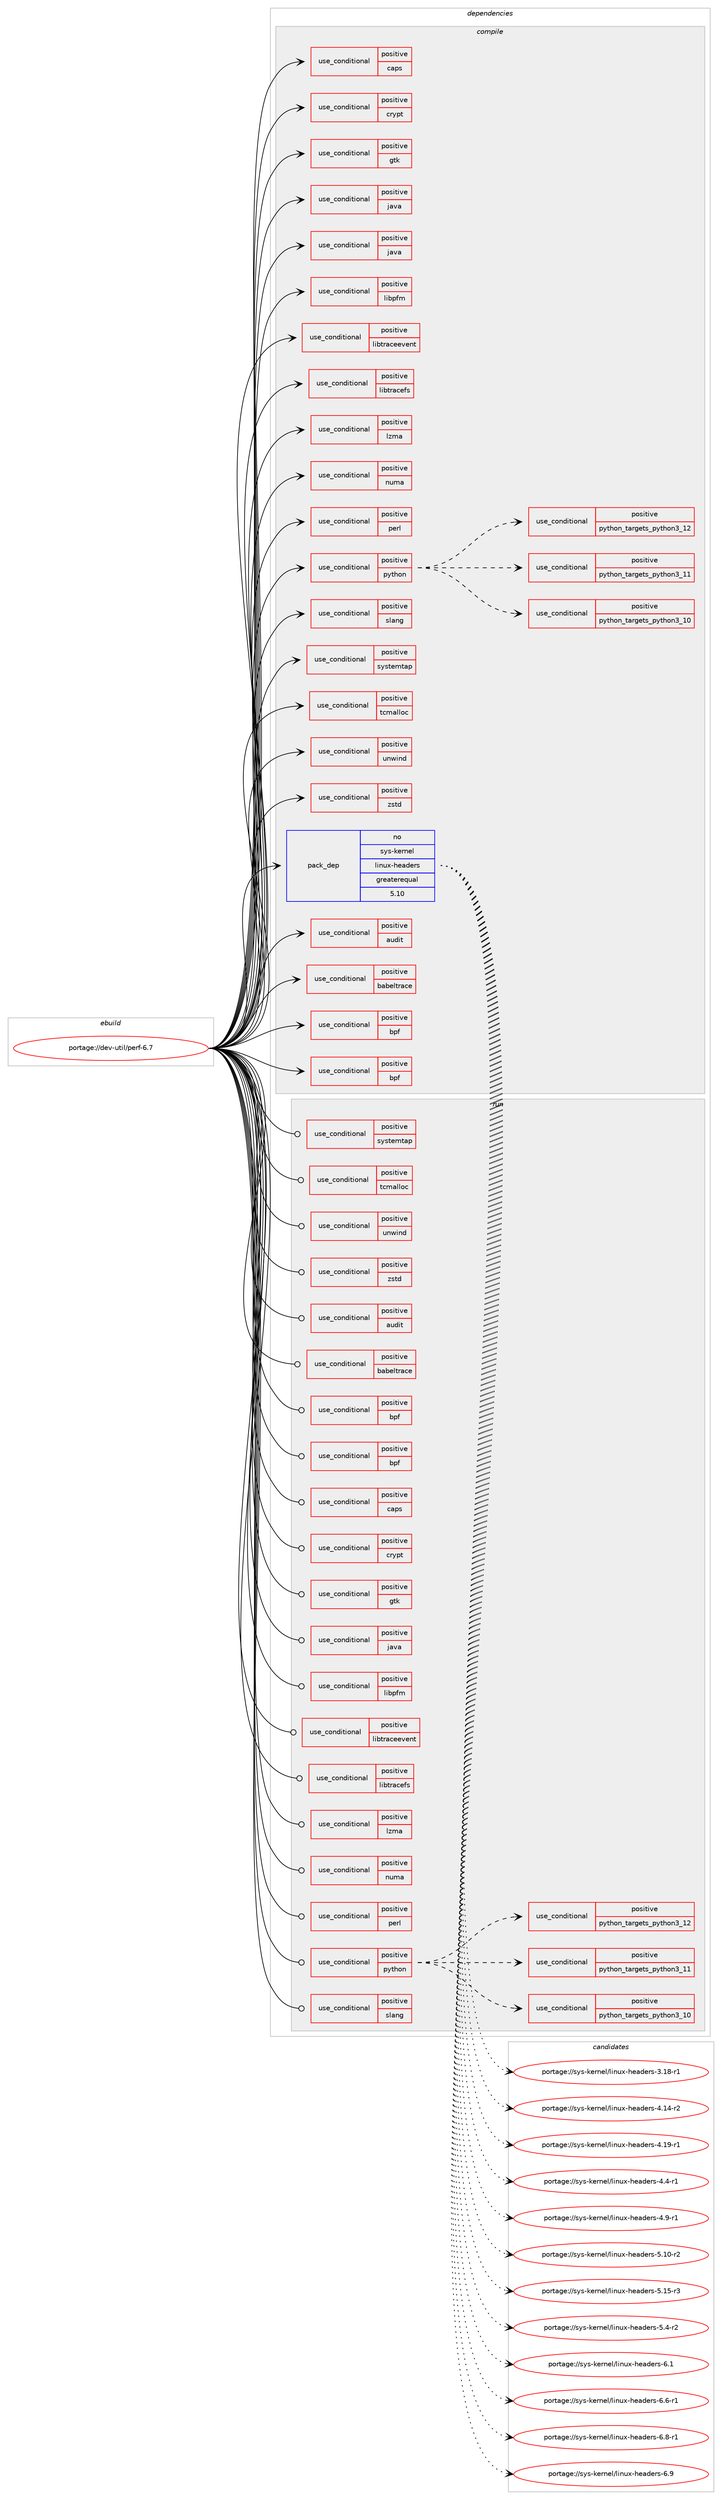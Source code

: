 digraph prolog {

# *************
# Graph options
# *************

newrank=true;
concentrate=true;
compound=true;
graph [rankdir=LR,fontname=Helvetica,fontsize=10,ranksep=1.5];#, ranksep=2.5, nodesep=0.2];
edge  [arrowhead=vee];
node  [fontname=Helvetica,fontsize=10];

# **********
# The ebuild
# **********

subgraph cluster_leftcol {
color=gray;
rank=same;
label=<<i>ebuild</i>>;
id [label="portage://dev-util/perf-6.7", color=red, width=4, href="../dev-util/perf-6.7.svg"];
}

# ****************
# The dependencies
# ****************

subgraph cluster_midcol {
color=gray;
label=<<i>dependencies</i>>;
subgraph cluster_compile {
fillcolor="#eeeeee";
style=filled;
label=<<i>compile</i>>;
subgraph cond59903 {
dependency111435 [label=<<TABLE BORDER="0" CELLBORDER="1" CELLSPACING="0" CELLPADDING="4"><TR><TD ROWSPAN="3" CELLPADDING="10">use_conditional</TD></TR><TR><TD>positive</TD></TR><TR><TD>audit</TD></TR></TABLE>>, shape=none, color=red];
# *** BEGIN UNKNOWN DEPENDENCY TYPE (TODO) ***
# dependency111435 -> package_dependency(portage://dev-util/perf-6.7,install,no,sys-process,audit,none,[,,],[],[])
# *** END UNKNOWN DEPENDENCY TYPE (TODO) ***

}
id:e -> dependency111435:w [weight=20,style="solid",arrowhead="vee"];
subgraph cond59904 {
dependency111436 [label=<<TABLE BORDER="0" CELLBORDER="1" CELLSPACING="0" CELLPADDING="4"><TR><TD ROWSPAN="3" CELLPADDING="10">use_conditional</TD></TR><TR><TD>positive</TD></TR><TR><TD>babeltrace</TD></TR></TABLE>>, shape=none, color=red];
# *** BEGIN UNKNOWN DEPENDENCY TYPE (TODO) ***
# dependency111436 -> package_dependency(portage://dev-util/perf-6.7,install,no,dev-util,babeltrace,none,[,,],[slot(0),subslot(1)],[])
# *** END UNKNOWN DEPENDENCY TYPE (TODO) ***

}
id:e -> dependency111436:w [weight=20,style="solid",arrowhead="vee"];
subgraph cond59905 {
dependency111437 [label=<<TABLE BORDER="0" CELLBORDER="1" CELLSPACING="0" CELLPADDING="4"><TR><TD ROWSPAN="3" CELLPADDING="10">use_conditional</TD></TR><TR><TD>positive</TD></TR><TR><TD>bpf</TD></TR></TABLE>>, shape=none, color=red];
# *** BEGIN UNKNOWN DEPENDENCY TYPE (TODO) ***
# dependency111437 -> package_dependency(portage://dev-util/perf-6.7,install,no,dev-libs,libbpf,none,[,,],[],[])
# *** END UNKNOWN DEPENDENCY TYPE (TODO) ***

# *** BEGIN UNKNOWN DEPENDENCY TYPE (TODO) ***
# dependency111437 -> package_dependency(portage://dev-util/perf-6.7,install,no,dev-util,bpftool,none,[,,],[],[])
# *** END UNKNOWN DEPENDENCY TYPE (TODO) ***

# *** BEGIN UNKNOWN DEPENDENCY TYPE (TODO) ***
# dependency111437 -> package_dependency(portage://dev-util/perf-6.7,install,no,dev-util,pahole,none,[,,],[],[])
# *** END UNKNOWN DEPENDENCY TYPE (TODO) ***

}
id:e -> dependency111437:w [weight=20,style="solid",arrowhead="vee"];
subgraph cond59906 {
dependency111438 [label=<<TABLE BORDER="0" CELLBORDER="1" CELLSPACING="0" CELLPADDING="4"><TR><TD ROWSPAN="3" CELLPADDING="10">use_conditional</TD></TR><TR><TD>positive</TD></TR><TR><TD>bpf</TD></TR></TABLE>>, shape=none, color=red];
# *** BEGIN UNKNOWN DEPENDENCY TYPE (TODO) ***
# dependency111438 -> package_dependency(portage://dev-util/perf-6.7,install,no,sys-devel,clang,none,[,,],any_same_slot,[])
# *** END UNKNOWN DEPENDENCY TYPE (TODO) ***

# *** BEGIN UNKNOWN DEPENDENCY TYPE (TODO) ***
# dependency111438 -> package_dependency(portage://dev-util/perf-6.7,install,no,sys-devel,llvm,none,[,,],any_same_slot,[])
# *** END UNKNOWN DEPENDENCY TYPE (TODO) ***

}
id:e -> dependency111438:w [weight=20,style="solid",arrowhead="vee"];
subgraph cond59907 {
dependency111439 [label=<<TABLE BORDER="0" CELLBORDER="1" CELLSPACING="0" CELLPADDING="4"><TR><TD ROWSPAN="3" CELLPADDING="10">use_conditional</TD></TR><TR><TD>positive</TD></TR><TR><TD>caps</TD></TR></TABLE>>, shape=none, color=red];
# *** BEGIN UNKNOWN DEPENDENCY TYPE (TODO) ***
# dependency111439 -> package_dependency(portage://dev-util/perf-6.7,install,no,sys-libs,libcap,none,[,,],[],[])
# *** END UNKNOWN DEPENDENCY TYPE (TODO) ***

}
id:e -> dependency111439:w [weight=20,style="solid",arrowhead="vee"];
subgraph cond59908 {
dependency111440 [label=<<TABLE BORDER="0" CELLBORDER="1" CELLSPACING="0" CELLPADDING="4"><TR><TD ROWSPAN="3" CELLPADDING="10">use_conditional</TD></TR><TR><TD>positive</TD></TR><TR><TD>crypt</TD></TR></TABLE>>, shape=none, color=red];
# *** BEGIN UNKNOWN DEPENDENCY TYPE (TODO) ***
# dependency111440 -> package_dependency(portage://dev-util/perf-6.7,install,no,dev-libs,openssl,none,[,,],any_same_slot,[])
# *** END UNKNOWN DEPENDENCY TYPE (TODO) ***

}
id:e -> dependency111440:w [weight=20,style="solid",arrowhead="vee"];
subgraph cond59909 {
dependency111441 [label=<<TABLE BORDER="0" CELLBORDER="1" CELLSPACING="0" CELLPADDING="4"><TR><TD ROWSPAN="3" CELLPADDING="10">use_conditional</TD></TR><TR><TD>positive</TD></TR><TR><TD>gtk</TD></TR></TABLE>>, shape=none, color=red];
# *** BEGIN UNKNOWN DEPENDENCY TYPE (TODO) ***
# dependency111441 -> package_dependency(portage://dev-util/perf-6.7,install,no,x11-libs,gtk+,none,[,,],[slot(2)],[])
# *** END UNKNOWN DEPENDENCY TYPE (TODO) ***

}
id:e -> dependency111441:w [weight=20,style="solid",arrowhead="vee"];
subgraph cond59910 {
dependency111442 [label=<<TABLE BORDER="0" CELLBORDER="1" CELLSPACING="0" CELLPADDING="4"><TR><TD ROWSPAN="3" CELLPADDING="10">use_conditional</TD></TR><TR><TD>positive</TD></TR><TR><TD>java</TD></TR></TABLE>>, shape=none, color=red];
# *** BEGIN UNKNOWN DEPENDENCY TYPE (TODO) ***
# dependency111442 -> package_dependency(portage://dev-util/perf-6.7,install,no,virtual,jdk,none,[,,],[],[])
# *** END UNKNOWN DEPENDENCY TYPE (TODO) ***

}
id:e -> dependency111442:w [weight=20,style="solid",arrowhead="vee"];
subgraph cond59911 {
dependency111443 [label=<<TABLE BORDER="0" CELLBORDER="1" CELLSPACING="0" CELLPADDING="4"><TR><TD ROWSPAN="3" CELLPADDING="10">use_conditional</TD></TR><TR><TD>positive</TD></TR><TR><TD>java</TD></TR></TABLE>>, shape=none, color=red];
# *** BEGIN UNKNOWN DEPENDENCY TYPE (TODO) ***
# dependency111443 -> package_dependency(portage://dev-util/perf-6.7,install,no,virtual,jre,none,[,,],any_different_slot,[])
# *** END UNKNOWN DEPENDENCY TYPE (TODO) ***

}
id:e -> dependency111443:w [weight=20,style="solid",arrowhead="vee"];
subgraph cond59912 {
dependency111444 [label=<<TABLE BORDER="0" CELLBORDER="1" CELLSPACING="0" CELLPADDING="4"><TR><TD ROWSPAN="3" CELLPADDING="10">use_conditional</TD></TR><TR><TD>positive</TD></TR><TR><TD>libpfm</TD></TR></TABLE>>, shape=none, color=red];
# *** BEGIN UNKNOWN DEPENDENCY TYPE (TODO) ***
# dependency111444 -> package_dependency(portage://dev-util/perf-6.7,install,no,dev-libs,libpfm,none,[,,],any_same_slot,[])
# *** END UNKNOWN DEPENDENCY TYPE (TODO) ***

}
id:e -> dependency111444:w [weight=20,style="solid",arrowhead="vee"];
subgraph cond59913 {
dependency111445 [label=<<TABLE BORDER="0" CELLBORDER="1" CELLSPACING="0" CELLPADDING="4"><TR><TD ROWSPAN="3" CELLPADDING="10">use_conditional</TD></TR><TR><TD>positive</TD></TR><TR><TD>libtraceevent</TD></TR></TABLE>>, shape=none, color=red];
# *** BEGIN UNKNOWN DEPENDENCY TYPE (TODO) ***
# dependency111445 -> package_dependency(portage://dev-util/perf-6.7,install,no,dev-libs,libtraceevent,none,[,,],[],[])
# *** END UNKNOWN DEPENDENCY TYPE (TODO) ***

}
id:e -> dependency111445:w [weight=20,style="solid",arrowhead="vee"];
subgraph cond59914 {
dependency111446 [label=<<TABLE BORDER="0" CELLBORDER="1" CELLSPACING="0" CELLPADDING="4"><TR><TD ROWSPAN="3" CELLPADDING="10">use_conditional</TD></TR><TR><TD>positive</TD></TR><TR><TD>libtracefs</TD></TR></TABLE>>, shape=none, color=red];
# *** BEGIN UNKNOWN DEPENDENCY TYPE (TODO) ***
# dependency111446 -> package_dependency(portage://dev-util/perf-6.7,install,no,dev-libs,libtracefs,none,[,,],[],[])
# *** END UNKNOWN DEPENDENCY TYPE (TODO) ***

}
id:e -> dependency111446:w [weight=20,style="solid",arrowhead="vee"];
subgraph cond59915 {
dependency111447 [label=<<TABLE BORDER="0" CELLBORDER="1" CELLSPACING="0" CELLPADDING="4"><TR><TD ROWSPAN="3" CELLPADDING="10">use_conditional</TD></TR><TR><TD>positive</TD></TR><TR><TD>lzma</TD></TR></TABLE>>, shape=none, color=red];
# *** BEGIN UNKNOWN DEPENDENCY TYPE (TODO) ***
# dependency111447 -> package_dependency(portage://dev-util/perf-6.7,install,no,app-arch,xz-utils,none,[,,],[],[])
# *** END UNKNOWN DEPENDENCY TYPE (TODO) ***

}
id:e -> dependency111447:w [weight=20,style="solid",arrowhead="vee"];
subgraph cond59916 {
dependency111448 [label=<<TABLE BORDER="0" CELLBORDER="1" CELLSPACING="0" CELLPADDING="4"><TR><TD ROWSPAN="3" CELLPADDING="10">use_conditional</TD></TR><TR><TD>positive</TD></TR><TR><TD>numa</TD></TR></TABLE>>, shape=none, color=red];
# *** BEGIN UNKNOWN DEPENDENCY TYPE (TODO) ***
# dependency111448 -> package_dependency(portage://dev-util/perf-6.7,install,no,sys-process,numactl,none,[,,],[],[])
# *** END UNKNOWN DEPENDENCY TYPE (TODO) ***

}
id:e -> dependency111448:w [weight=20,style="solid",arrowhead="vee"];
subgraph cond59917 {
dependency111449 [label=<<TABLE BORDER="0" CELLBORDER="1" CELLSPACING="0" CELLPADDING="4"><TR><TD ROWSPAN="3" CELLPADDING="10">use_conditional</TD></TR><TR><TD>positive</TD></TR><TR><TD>perl</TD></TR></TABLE>>, shape=none, color=red];
# *** BEGIN UNKNOWN DEPENDENCY TYPE (TODO) ***
# dependency111449 -> package_dependency(portage://dev-util/perf-6.7,install,no,dev-lang,perl,none,[,,],any_same_slot,[])
# *** END UNKNOWN DEPENDENCY TYPE (TODO) ***

}
id:e -> dependency111449:w [weight=20,style="solid",arrowhead="vee"];
subgraph cond59918 {
dependency111450 [label=<<TABLE BORDER="0" CELLBORDER="1" CELLSPACING="0" CELLPADDING="4"><TR><TD ROWSPAN="3" CELLPADDING="10">use_conditional</TD></TR><TR><TD>positive</TD></TR><TR><TD>python</TD></TR></TABLE>>, shape=none, color=red];
subgraph cond59919 {
dependency111451 [label=<<TABLE BORDER="0" CELLBORDER="1" CELLSPACING="0" CELLPADDING="4"><TR><TD ROWSPAN="3" CELLPADDING="10">use_conditional</TD></TR><TR><TD>positive</TD></TR><TR><TD>python_targets_python3_10</TD></TR></TABLE>>, shape=none, color=red];
# *** BEGIN UNKNOWN DEPENDENCY TYPE (TODO) ***
# dependency111451 -> package_dependency(portage://dev-util/perf-6.7,install,no,dev-lang,python,none,[,,],[slot(3.10)],[])
# *** END UNKNOWN DEPENDENCY TYPE (TODO) ***

}
dependency111450:e -> dependency111451:w [weight=20,style="dashed",arrowhead="vee"];
subgraph cond59920 {
dependency111452 [label=<<TABLE BORDER="0" CELLBORDER="1" CELLSPACING="0" CELLPADDING="4"><TR><TD ROWSPAN="3" CELLPADDING="10">use_conditional</TD></TR><TR><TD>positive</TD></TR><TR><TD>python_targets_python3_11</TD></TR></TABLE>>, shape=none, color=red];
# *** BEGIN UNKNOWN DEPENDENCY TYPE (TODO) ***
# dependency111452 -> package_dependency(portage://dev-util/perf-6.7,install,no,dev-lang,python,none,[,,],[slot(3.11)],[])
# *** END UNKNOWN DEPENDENCY TYPE (TODO) ***

}
dependency111450:e -> dependency111452:w [weight=20,style="dashed",arrowhead="vee"];
subgraph cond59921 {
dependency111453 [label=<<TABLE BORDER="0" CELLBORDER="1" CELLSPACING="0" CELLPADDING="4"><TR><TD ROWSPAN="3" CELLPADDING="10">use_conditional</TD></TR><TR><TD>positive</TD></TR><TR><TD>python_targets_python3_12</TD></TR></TABLE>>, shape=none, color=red];
# *** BEGIN UNKNOWN DEPENDENCY TYPE (TODO) ***
# dependency111453 -> package_dependency(portage://dev-util/perf-6.7,install,no,dev-lang,python,none,[,,],[slot(3.12)],[])
# *** END UNKNOWN DEPENDENCY TYPE (TODO) ***

}
dependency111450:e -> dependency111453:w [weight=20,style="dashed",arrowhead="vee"];
}
id:e -> dependency111450:w [weight=20,style="solid",arrowhead="vee"];
subgraph cond59922 {
dependency111454 [label=<<TABLE BORDER="0" CELLBORDER="1" CELLSPACING="0" CELLPADDING="4"><TR><TD ROWSPAN="3" CELLPADDING="10">use_conditional</TD></TR><TR><TD>positive</TD></TR><TR><TD>slang</TD></TR></TABLE>>, shape=none, color=red];
# *** BEGIN UNKNOWN DEPENDENCY TYPE (TODO) ***
# dependency111454 -> package_dependency(portage://dev-util/perf-6.7,install,no,sys-libs,slang,none,[,,],[],[])
# *** END UNKNOWN DEPENDENCY TYPE (TODO) ***

}
id:e -> dependency111454:w [weight=20,style="solid",arrowhead="vee"];
subgraph cond59923 {
dependency111455 [label=<<TABLE BORDER="0" CELLBORDER="1" CELLSPACING="0" CELLPADDING="4"><TR><TD ROWSPAN="3" CELLPADDING="10">use_conditional</TD></TR><TR><TD>positive</TD></TR><TR><TD>systemtap</TD></TR></TABLE>>, shape=none, color=red];
# *** BEGIN UNKNOWN DEPENDENCY TYPE (TODO) ***
# dependency111455 -> package_dependency(portage://dev-util/perf-6.7,install,no,dev-debug,systemtap,none,[,,],[],[])
# *** END UNKNOWN DEPENDENCY TYPE (TODO) ***

}
id:e -> dependency111455:w [weight=20,style="solid",arrowhead="vee"];
subgraph cond59924 {
dependency111456 [label=<<TABLE BORDER="0" CELLBORDER="1" CELLSPACING="0" CELLPADDING="4"><TR><TD ROWSPAN="3" CELLPADDING="10">use_conditional</TD></TR><TR><TD>positive</TD></TR><TR><TD>tcmalloc</TD></TR></TABLE>>, shape=none, color=red];
# *** BEGIN UNKNOWN DEPENDENCY TYPE (TODO) ***
# dependency111456 -> package_dependency(portage://dev-util/perf-6.7,install,no,dev-util,google-perftools,none,[,,],[],[])
# *** END UNKNOWN DEPENDENCY TYPE (TODO) ***

}
id:e -> dependency111456:w [weight=20,style="solid",arrowhead="vee"];
subgraph cond59925 {
dependency111457 [label=<<TABLE BORDER="0" CELLBORDER="1" CELLSPACING="0" CELLPADDING="4"><TR><TD ROWSPAN="3" CELLPADDING="10">use_conditional</TD></TR><TR><TD>positive</TD></TR><TR><TD>unwind</TD></TR></TABLE>>, shape=none, color=red];
# *** BEGIN UNKNOWN DEPENDENCY TYPE (TODO) ***
# dependency111457 -> package_dependency(portage://dev-util/perf-6.7,install,no,sys-libs,libunwind,none,[,,],any_same_slot,[])
# *** END UNKNOWN DEPENDENCY TYPE (TODO) ***

}
id:e -> dependency111457:w [weight=20,style="solid",arrowhead="vee"];
subgraph cond59926 {
dependency111458 [label=<<TABLE BORDER="0" CELLBORDER="1" CELLSPACING="0" CELLPADDING="4"><TR><TD ROWSPAN="3" CELLPADDING="10">use_conditional</TD></TR><TR><TD>positive</TD></TR><TR><TD>zstd</TD></TR></TABLE>>, shape=none, color=red];
# *** BEGIN UNKNOWN DEPENDENCY TYPE (TODO) ***
# dependency111458 -> package_dependency(portage://dev-util/perf-6.7,install,no,app-arch,zstd,none,[,,],any_same_slot,[])
# *** END UNKNOWN DEPENDENCY TYPE (TODO) ***

}
id:e -> dependency111458:w [weight=20,style="solid",arrowhead="vee"];
# *** BEGIN UNKNOWN DEPENDENCY TYPE (TODO) ***
# id -> package_dependency(portage://dev-util/perf-6.7,install,no,dev-libs,elfutils,none,[,,],[],[])
# *** END UNKNOWN DEPENDENCY TYPE (TODO) ***

subgraph pack50111 {
dependency111459 [label=<<TABLE BORDER="0" CELLBORDER="1" CELLSPACING="0" CELLPADDING="4" WIDTH="220"><TR><TD ROWSPAN="6" CELLPADDING="30">pack_dep</TD></TR><TR><TD WIDTH="110">no</TD></TR><TR><TD>sys-kernel</TD></TR><TR><TD>linux-headers</TD></TR><TR><TD>greaterequal</TD></TR><TR><TD>5.10</TD></TR></TABLE>>, shape=none, color=blue];
}
id:e -> dependency111459:w [weight=20,style="solid",arrowhead="vee"];
# *** BEGIN UNKNOWN DEPENDENCY TYPE (TODO) ***
# id -> package_dependency(portage://dev-util/perf-6.7,install,no,sys-libs,binutils-libs,none,[,,],any_same_slot,[])
# *** END UNKNOWN DEPENDENCY TYPE (TODO) ***

# *** BEGIN UNKNOWN DEPENDENCY TYPE (TODO) ***
# id -> package_dependency(portage://dev-util/perf-6.7,install,no,sys-libs,zlib,none,[,,],[],[])
# *** END UNKNOWN DEPENDENCY TYPE (TODO) ***

# *** BEGIN UNKNOWN DEPENDENCY TYPE (TODO) ***
# id -> package_dependency(portage://dev-util/perf-6.7,install,strong,sys-devel,llvm,none,[,,],[slot(0)],[])
# *** END UNKNOWN DEPENDENCY TYPE (TODO) ***

}
subgraph cluster_compileandrun {
fillcolor="#eeeeee";
style=filled;
label=<<i>compile and run</i>>;
}
subgraph cluster_run {
fillcolor="#eeeeee";
style=filled;
label=<<i>run</i>>;
subgraph cond59927 {
dependency111460 [label=<<TABLE BORDER="0" CELLBORDER="1" CELLSPACING="0" CELLPADDING="4"><TR><TD ROWSPAN="3" CELLPADDING="10">use_conditional</TD></TR><TR><TD>positive</TD></TR><TR><TD>audit</TD></TR></TABLE>>, shape=none, color=red];
# *** BEGIN UNKNOWN DEPENDENCY TYPE (TODO) ***
# dependency111460 -> package_dependency(portage://dev-util/perf-6.7,run,no,sys-process,audit,none,[,,],[],[])
# *** END UNKNOWN DEPENDENCY TYPE (TODO) ***

}
id:e -> dependency111460:w [weight=20,style="solid",arrowhead="odot"];
subgraph cond59928 {
dependency111461 [label=<<TABLE BORDER="0" CELLBORDER="1" CELLSPACING="0" CELLPADDING="4"><TR><TD ROWSPAN="3" CELLPADDING="10">use_conditional</TD></TR><TR><TD>positive</TD></TR><TR><TD>babeltrace</TD></TR></TABLE>>, shape=none, color=red];
# *** BEGIN UNKNOWN DEPENDENCY TYPE (TODO) ***
# dependency111461 -> package_dependency(portage://dev-util/perf-6.7,run,no,dev-util,babeltrace,none,[,,],[slot(0),subslot(1)],[])
# *** END UNKNOWN DEPENDENCY TYPE (TODO) ***

}
id:e -> dependency111461:w [weight=20,style="solid",arrowhead="odot"];
subgraph cond59929 {
dependency111462 [label=<<TABLE BORDER="0" CELLBORDER="1" CELLSPACING="0" CELLPADDING="4"><TR><TD ROWSPAN="3" CELLPADDING="10">use_conditional</TD></TR><TR><TD>positive</TD></TR><TR><TD>bpf</TD></TR></TABLE>>, shape=none, color=red];
# *** BEGIN UNKNOWN DEPENDENCY TYPE (TODO) ***
# dependency111462 -> package_dependency(portage://dev-util/perf-6.7,run,no,dev-libs,libbpf,none,[,,],[],[])
# *** END UNKNOWN DEPENDENCY TYPE (TODO) ***

# *** BEGIN UNKNOWN DEPENDENCY TYPE (TODO) ***
# dependency111462 -> package_dependency(portage://dev-util/perf-6.7,run,no,dev-util,bpftool,none,[,,],[],[])
# *** END UNKNOWN DEPENDENCY TYPE (TODO) ***

# *** BEGIN UNKNOWN DEPENDENCY TYPE (TODO) ***
# dependency111462 -> package_dependency(portage://dev-util/perf-6.7,run,no,dev-util,pahole,none,[,,],[],[])
# *** END UNKNOWN DEPENDENCY TYPE (TODO) ***

}
id:e -> dependency111462:w [weight=20,style="solid",arrowhead="odot"];
subgraph cond59930 {
dependency111463 [label=<<TABLE BORDER="0" CELLBORDER="1" CELLSPACING="0" CELLPADDING="4"><TR><TD ROWSPAN="3" CELLPADDING="10">use_conditional</TD></TR><TR><TD>positive</TD></TR><TR><TD>bpf</TD></TR></TABLE>>, shape=none, color=red];
# *** BEGIN UNKNOWN DEPENDENCY TYPE (TODO) ***
# dependency111463 -> package_dependency(portage://dev-util/perf-6.7,run,no,sys-devel,clang,none,[,,],any_same_slot,[])
# *** END UNKNOWN DEPENDENCY TYPE (TODO) ***

# *** BEGIN UNKNOWN DEPENDENCY TYPE (TODO) ***
# dependency111463 -> package_dependency(portage://dev-util/perf-6.7,run,no,sys-devel,llvm,none,[,,],any_same_slot,[])
# *** END UNKNOWN DEPENDENCY TYPE (TODO) ***

}
id:e -> dependency111463:w [weight=20,style="solid",arrowhead="odot"];
subgraph cond59931 {
dependency111464 [label=<<TABLE BORDER="0" CELLBORDER="1" CELLSPACING="0" CELLPADDING="4"><TR><TD ROWSPAN="3" CELLPADDING="10">use_conditional</TD></TR><TR><TD>positive</TD></TR><TR><TD>caps</TD></TR></TABLE>>, shape=none, color=red];
# *** BEGIN UNKNOWN DEPENDENCY TYPE (TODO) ***
# dependency111464 -> package_dependency(portage://dev-util/perf-6.7,run,no,sys-libs,libcap,none,[,,],[],[])
# *** END UNKNOWN DEPENDENCY TYPE (TODO) ***

}
id:e -> dependency111464:w [weight=20,style="solid",arrowhead="odot"];
subgraph cond59932 {
dependency111465 [label=<<TABLE BORDER="0" CELLBORDER="1" CELLSPACING="0" CELLPADDING="4"><TR><TD ROWSPAN="3" CELLPADDING="10">use_conditional</TD></TR><TR><TD>positive</TD></TR><TR><TD>crypt</TD></TR></TABLE>>, shape=none, color=red];
# *** BEGIN UNKNOWN DEPENDENCY TYPE (TODO) ***
# dependency111465 -> package_dependency(portage://dev-util/perf-6.7,run,no,dev-libs,openssl,none,[,,],any_same_slot,[])
# *** END UNKNOWN DEPENDENCY TYPE (TODO) ***

}
id:e -> dependency111465:w [weight=20,style="solid",arrowhead="odot"];
subgraph cond59933 {
dependency111466 [label=<<TABLE BORDER="0" CELLBORDER="1" CELLSPACING="0" CELLPADDING="4"><TR><TD ROWSPAN="3" CELLPADDING="10">use_conditional</TD></TR><TR><TD>positive</TD></TR><TR><TD>gtk</TD></TR></TABLE>>, shape=none, color=red];
# *** BEGIN UNKNOWN DEPENDENCY TYPE (TODO) ***
# dependency111466 -> package_dependency(portage://dev-util/perf-6.7,run,no,x11-libs,gtk+,none,[,,],[slot(2)],[])
# *** END UNKNOWN DEPENDENCY TYPE (TODO) ***

}
id:e -> dependency111466:w [weight=20,style="solid",arrowhead="odot"];
subgraph cond59934 {
dependency111467 [label=<<TABLE BORDER="0" CELLBORDER="1" CELLSPACING="0" CELLPADDING="4"><TR><TD ROWSPAN="3" CELLPADDING="10">use_conditional</TD></TR><TR><TD>positive</TD></TR><TR><TD>java</TD></TR></TABLE>>, shape=none, color=red];
# *** BEGIN UNKNOWN DEPENDENCY TYPE (TODO) ***
# dependency111467 -> package_dependency(portage://dev-util/perf-6.7,run,no,virtual,jre,none,[,,],any_different_slot,[])
# *** END UNKNOWN DEPENDENCY TYPE (TODO) ***

}
id:e -> dependency111467:w [weight=20,style="solid",arrowhead="odot"];
subgraph cond59935 {
dependency111468 [label=<<TABLE BORDER="0" CELLBORDER="1" CELLSPACING="0" CELLPADDING="4"><TR><TD ROWSPAN="3" CELLPADDING="10">use_conditional</TD></TR><TR><TD>positive</TD></TR><TR><TD>libpfm</TD></TR></TABLE>>, shape=none, color=red];
# *** BEGIN UNKNOWN DEPENDENCY TYPE (TODO) ***
# dependency111468 -> package_dependency(portage://dev-util/perf-6.7,run,no,dev-libs,libpfm,none,[,,],any_same_slot,[])
# *** END UNKNOWN DEPENDENCY TYPE (TODO) ***

}
id:e -> dependency111468:w [weight=20,style="solid",arrowhead="odot"];
subgraph cond59936 {
dependency111469 [label=<<TABLE BORDER="0" CELLBORDER="1" CELLSPACING="0" CELLPADDING="4"><TR><TD ROWSPAN="3" CELLPADDING="10">use_conditional</TD></TR><TR><TD>positive</TD></TR><TR><TD>libtraceevent</TD></TR></TABLE>>, shape=none, color=red];
# *** BEGIN UNKNOWN DEPENDENCY TYPE (TODO) ***
# dependency111469 -> package_dependency(portage://dev-util/perf-6.7,run,no,dev-libs,libtraceevent,none,[,,],[],[])
# *** END UNKNOWN DEPENDENCY TYPE (TODO) ***

}
id:e -> dependency111469:w [weight=20,style="solid",arrowhead="odot"];
subgraph cond59937 {
dependency111470 [label=<<TABLE BORDER="0" CELLBORDER="1" CELLSPACING="0" CELLPADDING="4"><TR><TD ROWSPAN="3" CELLPADDING="10">use_conditional</TD></TR><TR><TD>positive</TD></TR><TR><TD>libtracefs</TD></TR></TABLE>>, shape=none, color=red];
# *** BEGIN UNKNOWN DEPENDENCY TYPE (TODO) ***
# dependency111470 -> package_dependency(portage://dev-util/perf-6.7,run,no,dev-libs,libtracefs,none,[,,],[],[])
# *** END UNKNOWN DEPENDENCY TYPE (TODO) ***

}
id:e -> dependency111470:w [weight=20,style="solid",arrowhead="odot"];
subgraph cond59938 {
dependency111471 [label=<<TABLE BORDER="0" CELLBORDER="1" CELLSPACING="0" CELLPADDING="4"><TR><TD ROWSPAN="3" CELLPADDING="10">use_conditional</TD></TR><TR><TD>positive</TD></TR><TR><TD>lzma</TD></TR></TABLE>>, shape=none, color=red];
# *** BEGIN UNKNOWN DEPENDENCY TYPE (TODO) ***
# dependency111471 -> package_dependency(portage://dev-util/perf-6.7,run,no,app-arch,xz-utils,none,[,,],[],[])
# *** END UNKNOWN DEPENDENCY TYPE (TODO) ***

}
id:e -> dependency111471:w [weight=20,style="solid",arrowhead="odot"];
subgraph cond59939 {
dependency111472 [label=<<TABLE BORDER="0" CELLBORDER="1" CELLSPACING="0" CELLPADDING="4"><TR><TD ROWSPAN="3" CELLPADDING="10">use_conditional</TD></TR><TR><TD>positive</TD></TR><TR><TD>numa</TD></TR></TABLE>>, shape=none, color=red];
# *** BEGIN UNKNOWN DEPENDENCY TYPE (TODO) ***
# dependency111472 -> package_dependency(portage://dev-util/perf-6.7,run,no,sys-process,numactl,none,[,,],[],[])
# *** END UNKNOWN DEPENDENCY TYPE (TODO) ***

}
id:e -> dependency111472:w [weight=20,style="solid",arrowhead="odot"];
subgraph cond59940 {
dependency111473 [label=<<TABLE BORDER="0" CELLBORDER="1" CELLSPACING="0" CELLPADDING="4"><TR><TD ROWSPAN="3" CELLPADDING="10">use_conditional</TD></TR><TR><TD>positive</TD></TR><TR><TD>perl</TD></TR></TABLE>>, shape=none, color=red];
# *** BEGIN UNKNOWN DEPENDENCY TYPE (TODO) ***
# dependency111473 -> package_dependency(portage://dev-util/perf-6.7,run,no,dev-lang,perl,none,[,,],any_same_slot,[])
# *** END UNKNOWN DEPENDENCY TYPE (TODO) ***

}
id:e -> dependency111473:w [weight=20,style="solid",arrowhead="odot"];
subgraph cond59941 {
dependency111474 [label=<<TABLE BORDER="0" CELLBORDER="1" CELLSPACING="0" CELLPADDING="4"><TR><TD ROWSPAN="3" CELLPADDING="10">use_conditional</TD></TR><TR><TD>positive</TD></TR><TR><TD>python</TD></TR></TABLE>>, shape=none, color=red];
subgraph cond59942 {
dependency111475 [label=<<TABLE BORDER="0" CELLBORDER="1" CELLSPACING="0" CELLPADDING="4"><TR><TD ROWSPAN="3" CELLPADDING="10">use_conditional</TD></TR><TR><TD>positive</TD></TR><TR><TD>python_targets_python3_10</TD></TR></TABLE>>, shape=none, color=red];
# *** BEGIN UNKNOWN DEPENDENCY TYPE (TODO) ***
# dependency111475 -> package_dependency(portage://dev-util/perf-6.7,run,no,dev-lang,python,none,[,,],[slot(3.10)],[])
# *** END UNKNOWN DEPENDENCY TYPE (TODO) ***

}
dependency111474:e -> dependency111475:w [weight=20,style="dashed",arrowhead="vee"];
subgraph cond59943 {
dependency111476 [label=<<TABLE BORDER="0" CELLBORDER="1" CELLSPACING="0" CELLPADDING="4"><TR><TD ROWSPAN="3" CELLPADDING="10">use_conditional</TD></TR><TR><TD>positive</TD></TR><TR><TD>python_targets_python3_11</TD></TR></TABLE>>, shape=none, color=red];
# *** BEGIN UNKNOWN DEPENDENCY TYPE (TODO) ***
# dependency111476 -> package_dependency(portage://dev-util/perf-6.7,run,no,dev-lang,python,none,[,,],[slot(3.11)],[])
# *** END UNKNOWN DEPENDENCY TYPE (TODO) ***

}
dependency111474:e -> dependency111476:w [weight=20,style="dashed",arrowhead="vee"];
subgraph cond59944 {
dependency111477 [label=<<TABLE BORDER="0" CELLBORDER="1" CELLSPACING="0" CELLPADDING="4"><TR><TD ROWSPAN="3" CELLPADDING="10">use_conditional</TD></TR><TR><TD>positive</TD></TR><TR><TD>python_targets_python3_12</TD></TR></TABLE>>, shape=none, color=red];
# *** BEGIN UNKNOWN DEPENDENCY TYPE (TODO) ***
# dependency111477 -> package_dependency(portage://dev-util/perf-6.7,run,no,dev-lang,python,none,[,,],[slot(3.12)],[])
# *** END UNKNOWN DEPENDENCY TYPE (TODO) ***

}
dependency111474:e -> dependency111477:w [weight=20,style="dashed",arrowhead="vee"];
}
id:e -> dependency111474:w [weight=20,style="solid",arrowhead="odot"];
subgraph cond59945 {
dependency111478 [label=<<TABLE BORDER="0" CELLBORDER="1" CELLSPACING="0" CELLPADDING="4"><TR><TD ROWSPAN="3" CELLPADDING="10">use_conditional</TD></TR><TR><TD>positive</TD></TR><TR><TD>slang</TD></TR></TABLE>>, shape=none, color=red];
# *** BEGIN UNKNOWN DEPENDENCY TYPE (TODO) ***
# dependency111478 -> package_dependency(portage://dev-util/perf-6.7,run,no,sys-libs,slang,none,[,,],[],[])
# *** END UNKNOWN DEPENDENCY TYPE (TODO) ***

}
id:e -> dependency111478:w [weight=20,style="solid",arrowhead="odot"];
subgraph cond59946 {
dependency111479 [label=<<TABLE BORDER="0" CELLBORDER="1" CELLSPACING="0" CELLPADDING="4"><TR><TD ROWSPAN="3" CELLPADDING="10">use_conditional</TD></TR><TR><TD>positive</TD></TR><TR><TD>systemtap</TD></TR></TABLE>>, shape=none, color=red];
# *** BEGIN UNKNOWN DEPENDENCY TYPE (TODO) ***
# dependency111479 -> package_dependency(portage://dev-util/perf-6.7,run,no,dev-debug,systemtap,none,[,,],[],[])
# *** END UNKNOWN DEPENDENCY TYPE (TODO) ***

}
id:e -> dependency111479:w [weight=20,style="solid",arrowhead="odot"];
subgraph cond59947 {
dependency111480 [label=<<TABLE BORDER="0" CELLBORDER="1" CELLSPACING="0" CELLPADDING="4"><TR><TD ROWSPAN="3" CELLPADDING="10">use_conditional</TD></TR><TR><TD>positive</TD></TR><TR><TD>tcmalloc</TD></TR></TABLE>>, shape=none, color=red];
# *** BEGIN UNKNOWN DEPENDENCY TYPE (TODO) ***
# dependency111480 -> package_dependency(portage://dev-util/perf-6.7,run,no,dev-util,google-perftools,none,[,,],[],[])
# *** END UNKNOWN DEPENDENCY TYPE (TODO) ***

}
id:e -> dependency111480:w [weight=20,style="solid",arrowhead="odot"];
subgraph cond59948 {
dependency111481 [label=<<TABLE BORDER="0" CELLBORDER="1" CELLSPACING="0" CELLPADDING="4"><TR><TD ROWSPAN="3" CELLPADDING="10">use_conditional</TD></TR><TR><TD>positive</TD></TR><TR><TD>unwind</TD></TR></TABLE>>, shape=none, color=red];
# *** BEGIN UNKNOWN DEPENDENCY TYPE (TODO) ***
# dependency111481 -> package_dependency(portage://dev-util/perf-6.7,run,no,sys-libs,libunwind,none,[,,],any_same_slot,[])
# *** END UNKNOWN DEPENDENCY TYPE (TODO) ***

}
id:e -> dependency111481:w [weight=20,style="solid",arrowhead="odot"];
subgraph cond59949 {
dependency111482 [label=<<TABLE BORDER="0" CELLBORDER="1" CELLSPACING="0" CELLPADDING="4"><TR><TD ROWSPAN="3" CELLPADDING="10">use_conditional</TD></TR><TR><TD>positive</TD></TR><TR><TD>zstd</TD></TR></TABLE>>, shape=none, color=red];
# *** BEGIN UNKNOWN DEPENDENCY TYPE (TODO) ***
# dependency111482 -> package_dependency(portage://dev-util/perf-6.7,run,no,app-arch,zstd,none,[,,],any_same_slot,[])
# *** END UNKNOWN DEPENDENCY TYPE (TODO) ***

}
id:e -> dependency111482:w [weight=20,style="solid",arrowhead="odot"];
# *** BEGIN UNKNOWN DEPENDENCY TYPE (TODO) ***
# id -> package_dependency(portage://dev-util/perf-6.7,run,no,dev-libs,elfutils,none,[,,],[],[])
# *** END UNKNOWN DEPENDENCY TYPE (TODO) ***

# *** BEGIN UNKNOWN DEPENDENCY TYPE (TODO) ***
# id -> package_dependency(portage://dev-util/perf-6.7,run,no,sys-libs,binutils-libs,none,[,,],any_same_slot,[])
# *** END UNKNOWN DEPENDENCY TYPE (TODO) ***

# *** BEGIN UNKNOWN DEPENDENCY TYPE (TODO) ***
# id -> package_dependency(portage://dev-util/perf-6.7,run,no,sys-libs,zlib,none,[,,],[],[])
# *** END UNKNOWN DEPENDENCY TYPE (TODO) ***

}
}

# **************
# The candidates
# **************

subgraph cluster_choices {
rank=same;
color=gray;
label=<<i>candidates</i>>;

subgraph choice50111 {
color=black;
nodesep=1;
choice1151211154510710111411010110847108105110117120451041019710010111411545514649564511449 [label="portage://sys-kernel/linux-headers-3.18-r1", color=red, width=4,href="../sys-kernel/linux-headers-3.18-r1.svg"];
choice1151211154510710111411010110847108105110117120451041019710010111411545524649524511450 [label="portage://sys-kernel/linux-headers-4.14-r2", color=red, width=4,href="../sys-kernel/linux-headers-4.14-r2.svg"];
choice1151211154510710111411010110847108105110117120451041019710010111411545524649574511449 [label="portage://sys-kernel/linux-headers-4.19-r1", color=red, width=4,href="../sys-kernel/linux-headers-4.19-r1.svg"];
choice11512111545107101114110101108471081051101171204510410197100101114115455246524511449 [label="portage://sys-kernel/linux-headers-4.4-r1", color=red, width=4,href="../sys-kernel/linux-headers-4.4-r1.svg"];
choice11512111545107101114110101108471081051101171204510410197100101114115455246574511449 [label="portage://sys-kernel/linux-headers-4.9-r1", color=red, width=4,href="../sys-kernel/linux-headers-4.9-r1.svg"];
choice1151211154510710111411010110847108105110117120451041019710010111411545534649484511450 [label="portage://sys-kernel/linux-headers-5.10-r2", color=red, width=4,href="../sys-kernel/linux-headers-5.10-r2.svg"];
choice1151211154510710111411010110847108105110117120451041019710010111411545534649534511451 [label="portage://sys-kernel/linux-headers-5.15-r3", color=red, width=4,href="../sys-kernel/linux-headers-5.15-r3.svg"];
choice11512111545107101114110101108471081051101171204510410197100101114115455346524511450 [label="portage://sys-kernel/linux-headers-5.4-r2", color=red, width=4,href="../sys-kernel/linux-headers-5.4-r2.svg"];
choice1151211154510710111411010110847108105110117120451041019710010111411545544649 [label="portage://sys-kernel/linux-headers-6.1", color=red, width=4,href="../sys-kernel/linux-headers-6.1.svg"];
choice11512111545107101114110101108471081051101171204510410197100101114115455446544511449 [label="portage://sys-kernel/linux-headers-6.6-r1", color=red, width=4,href="../sys-kernel/linux-headers-6.6-r1.svg"];
choice11512111545107101114110101108471081051101171204510410197100101114115455446564511449 [label="portage://sys-kernel/linux-headers-6.8-r1", color=red, width=4,href="../sys-kernel/linux-headers-6.8-r1.svg"];
choice1151211154510710111411010110847108105110117120451041019710010111411545544657 [label="portage://sys-kernel/linux-headers-6.9", color=red, width=4,href="../sys-kernel/linux-headers-6.9.svg"];
dependency111459:e -> choice1151211154510710111411010110847108105110117120451041019710010111411545514649564511449:w [style=dotted,weight="100"];
dependency111459:e -> choice1151211154510710111411010110847108105110117120451041019710010111411545524649524511450:w [style=dotted,weight="100"];
dependency111459:e -> choice1151211154510710111411010110847108105110117120451041019710010111411545524649574511449:w [style=dotted,weight="100"];
dependency111459:e -> choice11512111545107101114110101108471081051101171204510410197100101114115455246524511449:w [style=dotted,weight="100"];
dependency111459:e -> choice11512111545107101114110101108471081051101171204510410197100101114115455246574511449:w [style=dotted,weight="100"];
dependency111459:e -> choice1151211154510710111411010110847108105110117120451041019710010111411545534649484511450:w [style=dotted,weight="100"];
dependency111459:e -> choice1151211154510710111411010110847108105110117120451041019710010111411545534649534511451:w [style=dotted,weight="100"];
dependency111459:e -> choice11512111545107101114110101108471081051101171204510410197100101114115455346524511450:w [style=dotted,weight="100"];
dependency111459:e -> choice1151211154510710111411010110847108105110117120451041019710010111411545544649:w [style=dotted,weight="100"];
dependency111459:e -> choice11512111545107101114110101108471081051101171204510410197100101114115455446544511449:w [style=dotted,weight="100"];
dependency111459:e -> choice11512111545107101114110101108471081051101171204510410197100101114115455446564511449:w [style=dotted,weight="100"];
dependency111459:e -> choice1151211154510710111411010110847108105110117120451041019710010111411545544657:w [style=dotted,weight="100"];
}
}

}
